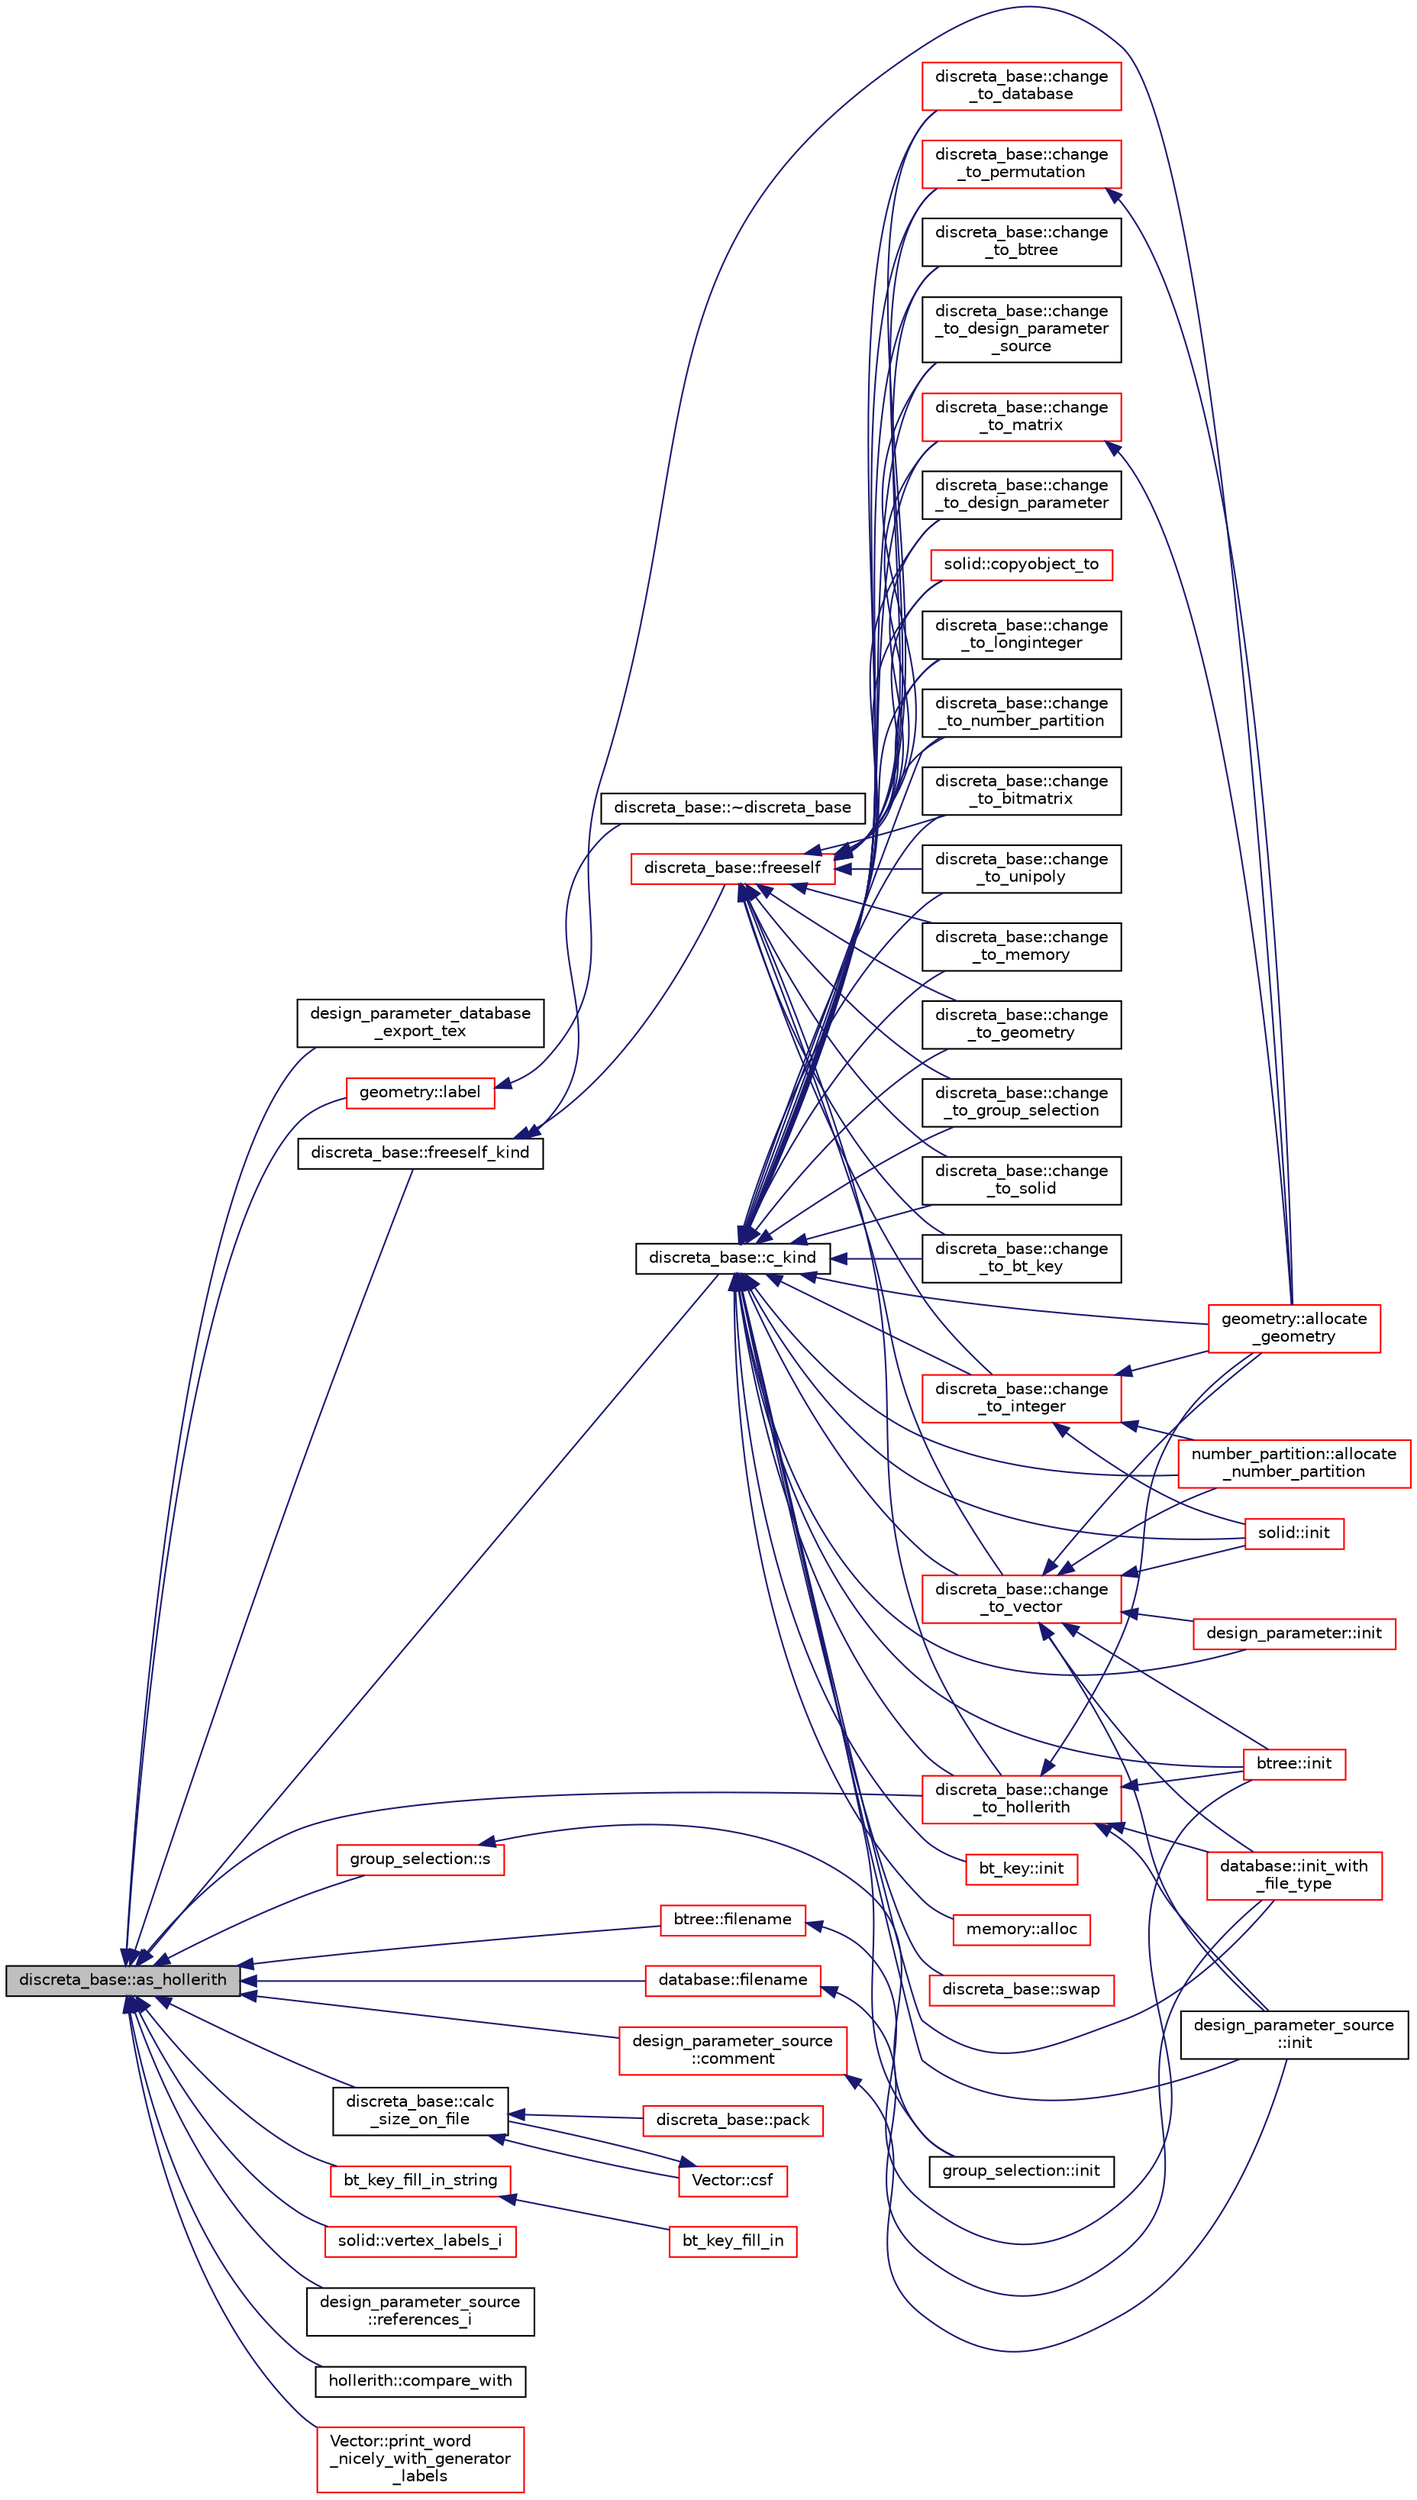 digraph "discreta_base::as_hollerith"
{
  edge [fontname="Helvetica",fontsize="10",labelfontname="Helvetica",labelfontsize="10"];
  node [fontname="Helvetica",fontsize="10",shape=record];
  rankdir="LR";
  Node3894 [label="discreta_base::as_hollerith",height=0.2,width=0.4,color="black", fillcolor="grey75", style="filled", fontcolor="black"];
  Node3894 -> Node3895 [dir="back",color="midnightblue",fontsize="10",style="solid",fontname="Helvetica"];
  Node3895 [label="design_parameter_database\l_export_tex",height=0.2,width=0.4,color="black", fillcolor="white", style="filled",URL="$d9/d60/discreta_8h.html#a075808c1cf57d126d15a0d7794716de7"];
  Node3894 -> Node3896 [dir="back",color="midnightblue",fontsize="10",style="solid",fontname="Helvetica"];
  Node3896 [label="discreta_base::freeself_kind",height=0.2,width=0.4,color="black", fillcolor="white", style="filled",URL="$d7/d71/classdiscreta__base.html#a63a23ada2165b3838fab719ed458cec8"];
  Node3896 -> Node3897 [dir="back",color="midnightblue",fontsize="10",style="solid",fontname="Helvetica"];
  Node3897 [label="discreta_base::~discreta_base",height=0.2,width=0.4,color="black", fillcolor="white", style="filled",URL="$d7/d71/classdiscreta__base.html#a14df6915d3622e941d8bd541a6818d0e"];
  Node3896 -> Node3898 [dir="back",color="midnightblue",fontsize="10",style="solid",fontname="Helvetica"];
  Node3898 [label="discreta_base::freeself",height=0.2,width=0.4,color="red", fillcolor="white", style="filled",URL="$d7/d71/classdiscreta__base.html#a9a3c9501a562293b5667c11b9174d6e5"];
  Node3898 -> Node3905 [dir="back",color="midnightblue",fontsize="10",style="solid",fontname="Helvetica"];
  Node3905 [label="discreta_base::change\l_to_integer",height=0.2,width=0.4,color="red", fillcolor="white", style="filled",URL="$d7/d71/classdiscreta__base.html#a58a5a5bd8f8e6f2dd7b4483b66dc7bb9"];
  Node3905 -> Node4054 [dir="back",color="midnightblue",fontsize="10",style="solid",fontname="Helvetica"];
  Node4054 [label="geometry::allocate\l_geometry",height=0.2,width=0.4,color="red", fillcolor="white", style="filled",URL="$da/d44/classgeometry.html#a243e84ff38207957ad5976020c19a033"];
  Node3905 -> Node4165 [dir="back",color="midnightblue",fontsize="10",style="solid",fontname="Helvetica"];
  Node4165 [label="number_partition::allocate\l_number_partition",height=0.2,width=0.4,color="red", fillcolor="white", style="filled",URL="$df/d50/classnumber__partition.html#a3c5649dc95f5ca53df4b0c58de6c1dc5"];
  Node3905 -> Node4166 [dir="back",color="midnightblue",fontsize="10",style="solid",fontname="Helvetica"];
  Node4166 [label="solid::init",height=0.2,width=0.4,color="red", fillcolor="white", style="filled",URL="$d8/def/classsolid.html#afc711954316958b35630fbc8542bcd05"];
  Node3898 -> Node4168 [dir="back",color="midnightblue",fontsize="10",style="solid",fontname="Helvetica"];
  Node4168 [label="discreta_base::change\l_to_longinteger",height=0.2,width=0.4,color="black", fillcolor="white", style="filled",URL="$d7/d71/classdiscreta__base.html#aa65b4b95b89b1df5ff8e0ef944e598a9"];
  Node3898 -> Node4169 [dir="back",color="midnightblue",fontsize="10",style="solid",fontname="Helvetica"];
  Node4169 [label="discreta_base::change\l_to_vector",height=0.2,width=0.4,color="red", fillcolor="white", style="filled",URL="$d7/d71/classdiscreta__base.html#a66186d19c55ad54af11e2a040a763c38"];
  Node4169 -> Node4127 [dir="back",color="midnightblue",fontsize="10",style="solid",fontname="Helvetica"];
  Node4127 [label="btree::init",height=0.2,width=0.4,color="red", fillcolor="white", style="filled",URL="$dd/db0/classbtree.html#a3c88706e9886f1f9bc142b511aeab642"];
  Node4169 -> Node4170 [dir="back",color="midnightblue",fontsize="10",style="solid",fontname="Helvetica"];
  Node4170 [label="database::init_with\l_file_type",height=0.2,width=0.4,color="red", fillcolor="white", style="filled",URL="$db/d72/classdatabase.html#a3b7a27f69a64812a6bfd765158d62476"];
  Node4169 -> Node3926 [dir="back",color="midnightblue",fontsize="10",style="solid",fontname="Helvetica"];
  Node3926 [label="design_parameter::init",height=0.2,width=0.4,color="red", fillcolor="white", style="filled",URL="$da/d94/classdesign__parameter.html#af77829be8d9058a84169c36143307b5d"];
  Node4169 -> Node4128 [dir="back",color="midnightblue",fontsize="10",style="solid",fontname="Helvetica"];
  Node4128 [label="design_parameter_source\l::init",height=0.2,width=0.4,color="black", fillcolor="white", style="filled",URL="$df/d4b/classdesign__parameter__source.html#afccf1773adfffec18fd96efaec208b93"];
  Node4169 -> Node4054 [dir="back",color="midnightblue",fontsize="10",style="solid",fontname="Helvetica"];
  Node4169 -> Node4165 [dir="back",color="midnightblue",fontsize="10",style="solid",fontname="Helvetica"];
  Node4169 -> Node4166 [dir="back",color="midnightblue",fontsize="10",style="solid",fontname="Helvetica"];
  Node3898 -> Node4172 [dir="back",color="midnightblue",fontsize="10",style="solid",fontname="Helvetica"];
  Node4172 [label="discreta_base::change\l_to_permutation",height=0.2,width=0.4,color="red", fillcolor="white", style="filled",URL="$d7/d71/classdiscreta__base.html#a38e11ff129ddc29d67b54520e9a0a538"];
  Node4172 -> Node4054 [dir="back",color="midnightblue",fontsize="10",style="solid",fontname="Helvetica"];
  Node3898 -> Node4175 [dir="back",color="midnightblue",fontsize="10",style="solid",fontname="Helvetica"];
  Node4175 [label="discreta_base::change\l_to_number_partition",height=0.2,width=0.4,color="black", fillcolor="white", style="filled",URL="$d7/d71/classdiscreta__base.html#a15be55441d3768c506bf9faabeef9b5b"];
  Node3898 -> Node4176 [dir="back",color="midnightblue",fontsize="10",style="solid",fontname="Helvetica"];
  Node4176 [label="discreta_base::change\l_to_matrix",height=0.2,width=0.4,color="red", fillcolor="white", style="filled",URL="$d7/d71/classdiscreta__base.html#a51f1aaa0764c4161c0dbd981091ca5cb"];
  Node4176 -> Node4054 [dir="back",color="midnightblue",fontsize="10",style="solid",fontname="Helvetica"];
  Node3898 -> Node4178 [dir="back",color="midnightblue",fontsize="10",style="solid",fontname="Helvetica"];
  Node4178 [label="discreta_base::change\l_to_bitmatrix",height=0.2,width=0.4,color="black", fillcolor="white", style="filled",URL="$d7/d71/classdiscreta__base.html#adcb7fdf185f23731b42c96488599919e"];
  Node3898 -> Node4179 [dir="back",color="midnightblue",fontsize="10",style="solid",fontname="Helvetica"];
  Node4179 [label="discreta_base::change\l_to_unipoly",height=0.2,width=0.4,color="black", fillcolor="white", style="filled",URL="$d7/d71/classdiscreta__base.html#a436a1d89a0e7a13ba1ad0ff5813c03ed"];
  Node3898 -> Node4180 [dir="back",color="midnightblue",fontsize="10",style="solid",fontname="Helvetica"];
  Node4180 [label="discreta_base::change\l_to_memory",height=0.2,width=0.4,color="black", fillcolor="white", style="filled",URL="$d7/d71/classdiscreta__base.html#a21a76b868e94f17a6579997f0a50a006"];
  Node3898 -> Node4181 [dir="back",color="midnightblue",fontsize="10",style="solid",fontname="Helvetica"];
  Node4181 [label="discreta_base::change\l_to_geometry",height=0.2,width=0.4,color="black", fillcolor="white", style="filled",URL="$d7/d71/classdiscreta__base.html#a5a3efbeeb01c41259b91ed2d87bfcbb2"];
  Node3898 -> Node4182 [dir="back",color="midnightblue",fontsize="10",style="solid",fontname="Helvetica"];
  Node4182 [label="discreta_base::change\l_to_hollerith",height=0.2,width=0.4,color="red", fillcolor="white", style="filled",URL="$d7/d71/classdiscreta__base.html#a10f410adc814d4568e3b0f84550c4ca1"];
  Node4182 -> Node4127 [dir="back",color="midnightblue",fontsize="10",style="solid",fontname="Helvetica"];
  Node4182 -> Node4170 [dir="back",color="midnightblue",fontsize="10",style="solid",fontname="Helvetica"];
  Node4182 -> Node4128 [dir="back",color="midnightblue",fontsize="10",style="solid",fontname="Helvetica"];
  Node4182 -> Node4054 [dir="back",color="midnightblue",fontsize="10",style="solid",fontname="Helvetica"];
  Node3898 -> Node4183 [dir="back",color="midnightblue",fontsize="10",style="solid",fontname="Helvetica"];
  Node4183 [label="discreta_base::change\l_to_group_selection",height=0.2,width=0.4,color="black", fillcolor="white", style="filled",URL="$d7/d71/classdiscreta__base.html#a6b269515e796a08da4db719ae2dbdca9"];
  Node3898 -> Node4184 [dir="back",color="midnightblue",fontsize="10",style="solid",fontname="Helvetica"];
  Node4184 [label="discreta_base::change\l_to_solid",height=0.2,width=0.4,color="black", fillcolor="white", style="filled",URL="$d7/d71/classdiscreta__base.html#adb0b11a85434f969b3895cb46b67e8c2"];
  Node3898 -> Node4185 [dir="back",color="midnightblue",fontsize="10",style="solid",fontname="Helvetica"];
  Node4185 [label="discreta_base::change\l_to_bt_key",height=0.2,width=0.4,color="black", fillcolor="white", style="filled",URL="$d7/d71/classdiscreta__base.html#af08930510236fe08941bb5c1e4768fe9"];
  Node3898 -> Node4186 [dir="back",color="midnightblue",fontsize="10",style="solid",fontname="Helvetica"];
  Node4186 [label="discreta_base::change\l_to_database",height=0.2,width=0.4,color="red", fillcolor="white", style="filled",URL="$d7/d71/classdiscreta__base.html#a9187fb1e0526e3d327b78bb19475ae40"];
  Node3898 -> Node4187 [dir="back",color="midnightblue",fontsize="10",style="solid",fontname="Helvetica"];
  Node4187 [label="discreta_base::change\l_to_btree",height=0.2,width=0.4,color="black", fillcolor="white", style="filled",URL="$d7/d71/classdiscreta__base.html#a75c8608cf54191c17ee48817cc4dda17"];
  Node3898 -> Node4188 [dir="back",color="midnightblue",fontsize="10",style="solid",fontname="Helvetica"];
  Node4188 [label="discreta_base::change\l_to_design_parameter\l_source",height=0.2,width=0.4,color="black", fillcolor="white", style="filled",URL="$d7/d71/classdiscreta__base.html#adef7252719a3b1b5261d6bc6c44dbda4"];
  Node3898 -> Node4189 [dir="back",color="midnightblue",fontsize="10",style="solid",fontname="Helvetica"];
  Node4189 [label="discreta_base::change\l_to_design_parameter",height=0.2,width=0.4,color="black", fillcolor="white", style="filled",URL="$d7/d71/classdiscreta__base.html#ab207ed39acee5f447708dc9fcfd29e0a"];
  Node3898 -> Node4203 [dir="back",color="midnightblue",fontsize="10",style="solid",fontname="Helvetica"];
  Node4203 [label="solid::copyobject_to",height=0.2,width=0.4,color="red", fillcolor="white", style="filled",URL="$d8/def/classsolid.html#a7f35a904885ef626d1a74663fe2cad62"];
  Node3894 -> Node4263 [dir="back",color="midnightblue",fontsize="10",style="solid",fontname="Helvetica"];
  Node4263 [label="discreta_base::c_kind",height=0.2,width=0.4,color="black", fillcolor="white", style="filled",URL="$d7/d71/classdiscreta__base.html#adc2ff61589c2d083688e7a43f333cb62"];
  Node4263 -> Node4264 [dir="back",color="midnightblue",fontsize="10",style="solid",fontname="Helvetica"];
  Node4264 [label="discreta_base::swap",height=0.2,width=0.4,color="red", fillcolor="white", style="filled",URL="$d7/d71/classdiscreta__base.html#a2e8acbb9d3476675dac5b6a583b0293e"];
  Node4263 -> Node4085 [dir="back",color="midnightblue",fontsize="10",style="solid",fontname="Helvetica"];
  Node4085 [label="bt_key::init",height=0.2,width=0.4,color="red", fillcolor="white", style="filled",URL="$d1/de5/classbt__key.html#ae6b27c89a5f6dec6a7a19583a4b112a8"];
  Node4263 -> Node4127 [dir="back",color="midnightblue",fontsize="10",style="solid",fontname="Helvetica"];
  Node4263 -> Node4170 [dir="back",color="midnightblue",fontsize="10",style="solid",fontname="Helvetica"];
  Node4263 -> Node3926 [dir="back",color="midnightblue",fontsize="10",style="solid",fontname="Helvetica"];
  Node4263 -> Node4128 [dir="back",color="midnightblue",fontsize="10",style="solid",fontname="Helvetica"];
  Node4263 -> Node3905 [dir="back",color="midnightblue",fontsize="10",style="solid",fontname="Helvetica"];
  Node4263 -> Node4168 [dir="back",color="midnightblue",fontsize="10",style="solid",fontname="Helvetica"];
  Node4263 -> Node4169 [dir="back",color="midnightblue",fontsize="10",style="solid",fontname="Helvetica"];
  Node4263 -> Node4172 [dir="back",color="midnightblue",fontsize="10",style="solid",fontname="Helvetica"];
  Node4263 -> Node4175 [dir="back",color="midnightblue",fontsize="10",style="solid",fontname="Helvetica"];
  Node4263 -> Node4176 [dir="back",color="midnightblue",fontsize="10",style="solid",fontname="Helvetica"];
  Node4263 -> Node4178 [dir="back",color="midnightblue",fontsize="10",style="solid",fontname="Helvetica"];
  Node4263 -> Node4179 [dir="back",color="midnightblue",fontsize="10",style="solid",fontname="Helvetica"];
  Node4263 -> Node4180 [dir="back",color="midnightblue",fontsize="10",style="solid",fontname="Helvetica"];
  Node4263 -> Node4181 [dir="back",color="midnightblue",fontsize="10",style="solid",fontname="Helvetica"];
  Node4263 -> Node4182 [dir="back",color="midnightblue",fontsize="10",style="solid",fontname="Helvetica"];
  Node4263 -> Node4183 [dir="back",color="midnightblue",fontsize="10",style="solid",fontname="Helvetica"];
  Node4263 -> Node4184 [dir="back",color="midnightblue",fontsize="10",style="solid",fontname="Helvetica"];
  Node4263 -> Node4185 [dir="back",color="midnightblue",fontsize="10",style="solid",fontname="Helvetica"];
  Node4263 -> Node4186 [dir="back",color="midnightblue",fontsize="10",style="solid",fontname="Helvetica"];
  Node4263 -> Node4187 [dir="back",color="midnightblue",fontsize="10",style="solid",fontname="Helvetica"];
  Node4263 -> Node4188 [dir="back",color="midnightblue",fontsize="10",style="solid",fontname="Helvetica"];
  Node4263 -> Node4189 [dir="back",color="midnightblue",fontsize="10",style="solid",fontname="Helvetica"];
  Node4263 -> Node4054 [dir="back",color="midnightblue",fontsize="10",style="solid",fontname="Helvetica"];
  Node4263 -> Node4207 [dir="back",color="midnightblue",fontsize="10",style="solid",fontname="Helvetica"];
  Node4207 [label="group_selection::init",height=0.2,width=0.4,color="black", fillcolor="white", style="filled",URL="$d6/db0/classgroup__selection.html#ad12ab2226024716902e4a85c4772732b"];
  Node4263 -> Node4337 [dir="back",color="midnightblue",fontsize="10",style="solid",fontname="Helvetica"];
  Node4337 [label="memory::alloc",height=0.2,width=0.4,color="red", fillcolor="white", style="filled",URL="$d8/d99/classmemory.html#a44ac20be537668e94b5d42e6a6c74b6f"];
  Node4263 -> Node4165 [dir="back",color="midnightblue",fontsize="10",style="solid",fontname="Helvetica"];
  Node4263 -> Node4166 [dir="back",color="midnightblue",fontsize="10",style="solid",fontname="Helvetica"];
  Node4263 -> Node4203 [dir="back",color="midnightblue",fontsize="10",style="solid",fontname="Helvetica"];
  Node3894 -> Node4345 [dir="back",color="midnightblue",fontsize="10",style="solid",fontname="Helvetica"];
  Node4345 [label="discreta_base::calc\l_size_on_file",height=0.2,width=0.4,color="black", fillcolor="white", style="filled",URL="$d7/d71/classdiscreta__base.html#ae342640849a0b5bd6096b8e29c7145ff"];
  Node4345 -> Node4346 [dir="back",color="midnightblue",fontsize="10",style="solid",fontname="Helvetica"];
  Node4346 [label="discreta_base::pack",height=0.2,width=0.4,color="red", fillcolor="white", style="filled",URL="$d7/d71/classdiscreta__base.html#aca663109cfebec3214b8f55a1234b3a1"];
  Node4345 -> Node4351 [dir="back",color="midnightblue",fontsize="10",style="solid",fontname="Helvetica"];
  Node4351 [label="Vector::csf",height=0.2,width=0.4,color="red", fillcolor="white", style="filled",URL="$d5/db2/class_vector.html#a7bbfe1d599a93f58b2150a026a27b0f4"];
  Node4351 -> Node4345 [dir="back",color="midnightblue",fontsize="10",style="solid",fontname="Helvetica"];
  Node3894 -> Node4352 [dir="back",color="midnightblue",fontsize="10",style="solid",fontname="Helvetica"];
  Node4352 [label="bt_key_fill_in_string",height=0.2,width=0.4,color="red", fillcolor="white", style="filled",URL="$d9/d60/discreta_8h.html#a5a2f4bfd5849957123cdbcc914e9c65b"];
  Node4352 -> Node4353 [dir="back",color="midnightblue",fontsize="10",style="solid",fontname="Helvetica"];
  Node4353 [label="bt_key_fill_in",height=0.2,width=0.4,color="red", fillcolor="white", style="filled",URL="$d9/d60/discreta_8h.html#a91e1d83fec4c2a6d4e45b96919377e91"];
  Node3894 -> Node4182 [dir="back",color="midnightblue",fontsize="10",style="solid",fontname="Helvetica"];
  Node3894 -> Node4357 [dir="back",color="midnightblue",fontsize="10",style="solid",fontname="Helvetica"];
  Node4357 [label="geometry::label",height=0.2,width=0.4,color="red", fillcolor="white", style="filled",URL="$da/d44/classgeometry.html#a8be3ddf6aebe1e3c52b67cfe316e638f"];
  Node4357 -> Node4054 [dir="back",color="midnightblue",fontsize="10",style="solid",fontname="Helvetica"];
  Node3894 -> Node4361 [dir="back",color="midnightblue",fontsize="10",style="solid",fontname="Helvetica"];
  Node4361 [label="group_selection::s",height=0.2,width=0.4,color="red", fillcolor="white", style="filled",URL="$d6/db0/classgroup__selection.html#a686cb0c6a3a040796b112b8007ea8223"];
  Node4361 -> Node4207 [dir="back",color="midnightblue",fontsize="10",style="solid",fontname="Helvetica"];
  Node3894 -> Node4364 [dir="back",color="midnightblue",fontsize="10",style="solid",fontname="Helvetica"];
  Node4364 [label="solid::vertex_labels_i",height=0.2,width=0.4,color="red", fillcolor="white", style="filled",URL="$d8/def/classsolid.html#a241640bc2eeb9da14f2d5d2861be42c0"];
  Node3894 -> Node4367 [dir="back",color="midnightblue",fontsize="10",style="solid",fontname="Helvetica"];
  Node4367 [label="database::filename",height=0.2,width=0.4,color="red", fillcolor="white", style="filled",URL="$db/d72/classdatabase.html#a0d239d767658aca51abbea00148b8b2f"];
  Node4367 -> Node4170 [dir="back",color="midnightblue",fontsize="10",style="solid",fontname="Helvetica"];
  Node3894 -> Node4379 [dir="back",color="midnightblue",fontsize="10",style="solid",fontname="Helvetica"];
  Node4379 [label="btree::filename",height=0.2,width=0.4,color="red", fillcolor="white", style="filled",URL="$dd/db0/classbtree.html#ac15638387eb5a165403b8f73d584fe5a"];
  Node4379 -> Node4127 [dir="back",color="midnightblue",fontsize="10",style="solid",fontname="Helvetica"];
  Node3894 -> Node4384 [dir="back",color="midnightblue",fontsize="10",style="solid",fontname="Helvetica"];
  Node4384 [label="design_parameter_source\l::comment",height=0.2,width=0.4,color="red", fillcolor="white", style="filled",URL="$df/d4b/classdesign__parameter__source.html#ae34592d2aebfff0766c1605cd4a896ba"];
  Node4384 -> Node4128 [dir="back",color="midnightblue",fontsize="10",style="solid",fontname="Helvetica"];
  Node3894 -> Node4393 [dir="back",color="midnightblue",fontsize="10",style="solid",fontname="Helvetica"];
  Node4393 [label="design_parameter_source\l::references_i",height=0.2,width=0.4,color="black", fillcolor="white", style="filled",URL="$df/d4b/classdesign__parameter__source.html#ac47d57aab93b6dcc781d27c6cec0fe6e"];
  Node3894 -> Node4394 [dir="back",color="midnightblue",fontsize="10",style="solid",fontname="Helvetica"];
  Node4394 [label="hollerith::compare_with",height=0.2,width=0.4,color="black", fillcolor="white", style="filled",URL="$d8/d99/classhollerith.html#a9dfd88b7057204bd4ea1ec227f05d84a"];
  Node3894 -> Node4395 [dir="back",color="midnightblue",fontsize="10",style="solid",fontname="Helvetica"];
  Node4395 [label="Vector::print_word\l_nicely_with_generator\l_labels",height=0.2,width=0.4,color="red", fillcolor="white", style="filled",URL="$d5/db2/class_vector.html#af999a68ef44d55c7c0e7a1eb7889fbba"];
}
